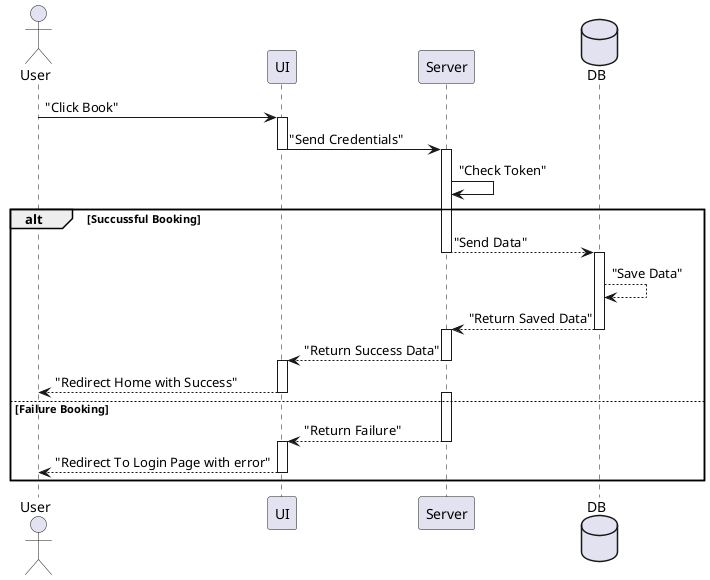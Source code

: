 @startuml sequence_diagram
actor User
participant "UI" as UI
participant "Server" as Server
database "DB" as DB

User -> UI: "Click Book"

activate UI
UI -> Server: "Send Credentials"
deactivate UI
activate Server
Server -> Server: "Check Token"


alt Succussful Booking
    Server --> DB: "Send Data"
    deactivate Server
    activate DB
    DB --> DB: "Save Data"
    DB --> Server: "Return Saved Data"
    deactivate DB
    activate Server
    Server --> UI: "Return Success Data"
    deactivate Server
    activate UI
    UI --> User: "Redirect Home with Success"
    deactivate UI
else Failure Booking
    activate Server
    Server --> UI: "Return Failure"
    deactivate Server
    activate UI
    UI --> User: "Redirect To Login Page with error"
    deactivate UI
end
@enduml